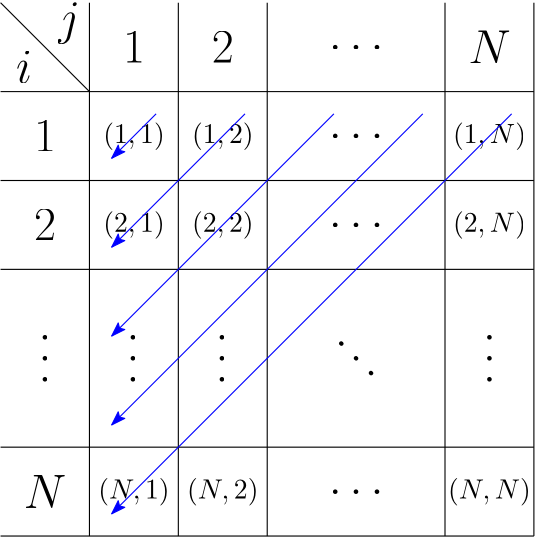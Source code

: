 <?xml version="1.0"?>
<!DOCTYPE ipe SYSTEM "ipe.dtd">
<ipe version="70218" creator="Ipe 7.2.23">
<info created="D:20220115092028" modified="D:20220115095917"/>
<ipestyle name="basic">
<symbol name="arrow/arc(spx)">
<path stroke="sym-stroke" fill="sym-stroke" pen="sym-pen">
0 0 m
-1 0.333 l
-1 -0.333 l
h
</path>
</symbol>
<symbol name="arrow/farc(spx)">
<path stroke="sym-stroke" fill="white" pen="sym-pen">
0 0 m
-1 0.333 l
-1 -0.333 l
h
</path>
</symbol>
<symbol name="arrow/ptarc(spx)">
<path stroke="sym-stroke" fill="sym-stroke" pen="sym-pen">
0 0 m
-1 0.333 l
-0.8 0 l
-1 -0.333 l
h
</path>
</symbol>
<symbol name="arrow/fptarc(spx)">
<path stroke="sym-stroke" fill="white" pen="sym-pen">
0 0 m
-1 0.333 l
-0.8 0 l
-1 -0.333 l
h
</path>
</symbol>
<symbol name="mark/circle(sx)" transformations="translations">
<path fill="sym-stroke">
0.6 0 0 0.6 0 0 e
0.4 0 0 0.4 0 0 e
</path>
</symbol>
<symbol name="mark/disk(sx)" transformations="translations">
<path fill="sym-stroke">
0.6 0 0 0.6 0 0 e
</path>
</symbol>
<symbol name="mark/fdisk(sfx)" transformations="translations">
<group>
<path fill="sym-fill">
0.5 0 0 0.5 0 0 e
</path>
<path fill="sym-stroke" fillrule="eofill">
0.6 0 0 0.6 0 0 e
0.4 0 0 0.4 0 0 e
</path>
</group>
</symbol>
<symbol name="mark/box(sx)" transformations="translations">
<path fill="sym-stroke" fillrule="eofill">
-0.6 -0.6 m
0.6 -0.6 l
0.6 0.6 l
-0.6 0.6 l
h
-0.4 -0.4 m
0.4 -0.4 l
0.4 0.4 l
-0.4 0.4 l
h
</path>
</symbol>
<symbol name="mark/square(sx)" transformations="translations">
<path fill="sym-stroke">
-0.6 -0.6 m
0.6 -0.6 l
0.6 0.6 l
-0.6 0.6 l
h
</path>
</symbol>
<symbol name="mark/fsquare(sfx)" transformations="translations">
<group>
<path fill="sym-fill">
-0.5 -0.5 m
0.5 -0.5 l
0.5 0.5 l
-0.5 0.5 l
h
</path>
<path fill="sym-stroke" fillrule="eofill">
-0.6 -0.6 m
0.6 -0.6 l
0.6 0.6 l
-0.6 0.6 l
h
-0.4 -0.4 m
0.4 -0.4 l
0.4 0.4 l
-0.4 0.4 l
h
</path>
</group>
</symbol>
<symbol name="mark/cross(sx)" transformations="translations">
<group>
<path fill="sym-stroke">
-0.43 -0.57 m
0.57 0.43 l
0.43 0.57 l
-0.57 -0.43 l
h
</path>
<path fill="sym-stroke">
-0.43 0.57 m
0.57 -0.43 l
0.43 -0.57 l
-0.57 0.43 l
h
</path>
</group>
</symbol>
<symbol name="arrow/fnormal(spx)">
<path stroke="sym-stroke" fill="white" pen="sym-pen">
0 0 m
-1 0.333 l
-1 -0.333 l
h
</path>
</symbol>
<symbol name="arrow/pointed(spx)">
<path stroke="sym-stroke" fill="sym-stroke" pen="sym-pen">
0 0 m
-1 0.333 l
-0.8 0 l
-1 -0.333 l
h
</path>
</symbol>
<symbol name="arrow/fpointed(spx)">
<path stroke="sym-stroke" fill="white" pen="sym-pen">
0 0 m
-1 0.333 l
-0.8 0 l
-1 -0.333 l
h
</path>
</symbol>
<symbol name="arrow/linear(spx)">
<path stroke="sym-stroke" pen="sym-pen">
-1 0.333 m
0 0 l
-1 -0.333 l
</path>
</symbol>
<symbol name="arrow/fdouble(spx)">
<path stroke="sym-stroke" fill="white" pen="sym-pen">
0 0 m
-1 0.333 l
-1 -0.333 l
h
-1 0 m
-2 0.333 l
-2 -0.333 l
h
</path>
</symbol>
<symbol name="arrow/double(spx)">
<path stroke="sym-stroke" fill="sym-stroke" pen="sym-pen">
0 0 m
-1 0.333 l
-1 -0.333 l
h
-1 0 m
-2 0.333 l
-2 -0.333 l
h
</path>
</symbol>
<symbol name="arrow/mid-normal(spx)">
<path stroke="sym-stroke" fill="sym-stroke" pen="sym-pen">
0.5 0 m
-0.5 0.333 l
-0.5 -0.333 l
h
</path>
</symbol>
<symbol name="arrow/mid-fnormal(spx)">
<path stroke="sym-stroke" fill="white" pen="sym-pen">
0.5 0 m
-0.5 0.333 l
-0.5 -0.333 l
h
</path>
</symbol>
<symbol name="arrow/mid-pointed(spx)">
<path stroke="sym-stroke" fill="sym-stroke" pen="sym-pen">
0.5 0 m
-0.5 0.333 l
-0.3 0 l
-0.5 -0.333 l
h
</path>
</symbol>
<symbol name="arrow/mid-fpointed(spx)">
<path stroke="sym-stroke" fill="white" pen="sym-pen">
0.5 0 m
-0.5 0.333 l
-0.3 0 l
-0.5 -0.333 l
h
</path>
</symbol>
<symbol name="arrow/mid-double(spx)">
<path stroke="sym-stroke" fill="sym-stroke" pen="sym-pen">
1 0 m
0 0.333 l
0 -0.333 l
h
0 0 m
-1 0.333 l
-1 -0.333 l
h
</path>
</symbol>
<symbol name="arrow/mid-fdouble(spx)">
<path stroke="sym-stroke" fill="white" pen="sym-pen">
1 0 m
0 0.333 l
0 -0.333 l
h
0 0 m
-1 0.333 l
-1 -0.333 l
h
</path>
</symbol>
<anglesize name="22.5 deg" value="22.5"/>
<anglesize name="30 deg" value="30"/>
<anglesize name="45 deg" value="45"/>
<anglesize name="60 deg" value="60"/>
<anglesize name="90 deg" value="90"/>
<arrowsize name="large" value="10"/>
<arrowsize name="small" value="5"/>
<arrowsize name="tiny" value="3"/>
<color name="blue" value="0 0 1"/>
<color name="brown" value="0.647 0.165 0.165"/>
<color name="darkblue" value="0 0 0.545"/>
<color name="darkcyan" value="0 0.545 0.545"/>
<color name="darkgray" value="0.663"/>
<color name="darkgreen" value="0 0.392 0"/>
<color name="darkmagenta" value="0.545 0 0.545"/>
<color name="darkorange" value="1 0.549 0"/>
<color name="darkred" value="0.545 0 0"/>
<color name="gold" value="1 0.843 0"/>
<color name="gray" value="0.745"/>
<color name="green" value="0 1 0"/>
<color name="lightblue" value="0.678 0.847 0.902"/>
<color name="lightcyan" value="0.878 1 1"/>
<color name="lightgray" value="0.827"/>
<color name="lightgreen" value="0.565 0.933 0.565"/>
<color name="lightyellow" value="1 1 0.878"/>
<color name="navy" value="0 0 0.502"/>
<color name="orange" value="1 0.647 0"/>
<color name="pink" value="1 0.753 0.796"/>
<color name="purple" value="0.627 0.125 0.941"/>
<color name="red" value="1 0 0"/>
<color name="seagreen" value="0.18 0.545 0.341"/>
<color name="turquoise" value="0.251 0.878 0.816"/>
<color name="violet" value="0.933 0.51 0.933"/>
<color name="yellow" value="1 1 0"/>
<dashstyle name="dash dot dotted" value="[4 2 1 2 1 2] 0"/>
<dashstyle name="dash dotted" value="[4 2 1 2] 0"/>
<dashstyle name="dashed" value="[4] 0"/>
<dashstyle name="dotted" value="[1 3] 0"/>
<gridsize name="10 pts (~3.5 mm)" value="10"/>
<gridsize name="14 pts (~5 mm)" value="14"/>
<gridsize name="16 pts (~6 mm)" value="16"/>
<gridsize name="20 pts (~7 mm)" value="20"/>
<gridsize name="28 pts (~10 mm)" value="28"/>
<gridsize name="32 pts (~12 mm)" value="32"/>
<gridsize name="4 pts" value="4"/>
<gridsize name="56 pts (~20 mm)" value="56"/>
<gridsize name="8 pts (~3 mm)" value="8"/>
<opacity name="10%" value="0.1"/>
<opacity name="30%" value="0.3"/>
<opacity name="50%" value="0.5"/>
<opacity name="75%" value="0.75"/>
<pen name="fat" value="1.2"/>
<pen name="heavier" value="0.8"/>
<pen name="ultrafat" value="2"/>
<symbolsize name="large" value="5"/>
<symbolsize name="small" value="2"/>
<symbolsize name="tiny" value="1.1"/>
<textsize name="Huge" value="\Huge"/>
<textsize name="LARGE" value="\LARGE"/>
<textsize name="Large" value="\Large"/>
<textsize name="footnote" value="\footnotesize"/>
<textsize name="huge" value="\huge"/>
<textsize name="large" value="\large"/>
<textsize name="small" value="\small"/>
<textsize name="tiny" value="\tiny"/>
<textstyle name="center" begin="\begin{center}" end="\end{center}"/>
<textstyle name="item" begin="\begin{itemize}\item{}" end="\end{itemize}"/>
<textstyle name="itemize" begin="\begin{itemize}" end="\end{itemize}"/>
<tiling name="falling" angle="-60" step="4" width="1"/>
<tiling name="rising" angle="30" step="4" width="1"/>
</ipestyle>
<page>
<layer name="alpha"/>
<view layers="alpha" active="alpha"/>
<path layer="alpha" matrix="1 0 0 0.666667 0 224" stroke="black">
192 672 m
192 384 l
</path>
<path matrix="0.666667 0 0 1 53.3334 0" stroke="black">
160 640 m
448 640 l
</path>
<path stroke="black">
192 640 m
160 672 l
</path>
<path matrix="0.666667 0 0 1 53.3334 0" stroke="black">
160 608 m
448 608 l
</path>
<path matrix="1 0 0 0.666667 0 224" stroke="black">
224 672 m
224 384 l
</path>
<path matrix="0.666667 0 0 1 53.3334 -32" stroke="black">
160 544 m
448 544 l
</path>
<path matrix="1 0 0 0.666667 32 224" stroke="black">
288 672 m
288 384 l
</path>
<path matrix="0.666667 0 0 1 53.3334 -32" stroke="black">
160 512 m
448 512 l
</path>
<path matrix="1 0 0 0.666667 32 224" stroke="black">
320 672 m
320 384 l
</path>
<text matrix="1 0 0 1 -2.396 -4.7025" transformations="translations" pos="168 648" stroke="black" type="label" width="5.751" height="11.286" depth="0" valign="baseline" size="LARGE" style="math">i</text>
<text matrix="1 0 0 1 0.6905 0.6925" transformations="translations" pos="180 660" stroke="black" type="label" width="7.942" height="11.284" depth="3.35" valign="baseline" size="LARGE" style="math">j</text>
<text matrix="1 0 0 1 -3.9475 -5.5485" transformations="translations" pos="176 624" stroke="black" type="label" width="7.895" height="11.097" depth="0" valign="baseline" size="LARGE" style="math">1</text>
<text matrix="1 0 0 1 28.0525 26.4515" transformations="translations" pos="176 624" stroke="black" type="label" width="7.895" height="11.097" depth="0" valign="baseline" size="LARGE" style="math">1</text>
<text matrix="1 0 0 1 -7.6485 -37.882" transformations="translations" pos="176 528" stroke="black" type="label" width="15.297" height="11.764" depth="0" valign="baseline" size="LARGE" style="math">N</text>
<text matrix="1 0 0 1 152.351 122.118" transformations="translations" pos="176 528" stroke="black" type="label" width="15.297" height="11.764" depth="0" valign="baseline" size="LARGE" style="math">N</text>
<text matrix="1 0 0 1 22.107 -0.837" transformations="translations" pos="256 656" stroke="black" type="label" width="19.786" height="1.674" depth="0" valign="baseline" size="LARGE" style="math">\dots</text>
<text matrix="0 1 -1 0 832.837 278.107" pos="256 656" stroke="black" type="label" width="19.786" height="1.674" depth="0" valign="baseline" size="LARGE" style="math">\dots</text>
<text matrix="0 1 -1 0 864.526 278.107" pos="256 656" stroke="black" type="label" width="19.786" height="1.674" depth="0" valign="baseline" size="LARGE" style="math">\dots</text>
<text matrix="0 1 -1 0 992.837 278.107" pos="256 656" stroke="black" type="label" width="19.786" height="1.674" depth="0" valign="baseline" size="LARGE" style="math">\dots</text>
<text matrix="1 0 0 1 22.107 -32.837" transformations="translations" pos="256 656" stroke="black" type="label" width="19.786" height="1.674" depth="0" valign="baseline" size="LARGE" style="math">\dots</text>
<text matrix="1 0 0 1 22.107 -160.837" transformations="translations" pos="256 656" stroke="black" type="label" width="19.786" height="1.674" depth="0" valign="baseline" size="LARGE" style="math">\dots</text>
<text matrix="-0.707107 0.707107 -0.707107 -0.707107 940.469 820.439" pos="256 656" stroke="black" type="label" width="19.786" height="1.674" depth="0" valign="baseline" size="LARGE" style="math">\dots</text>
<text matrix="1 0 0 1 -11.0695 1.5085" transformations="translations" pos="208 620" stroke="black" type="label" width="22.139" height="7.473" depth="2.49" valign="baseline" style="math">(1,1)</text>
<text matrix="1 0 0 1 14.8755 1.5085" transformations="translations" pos="308 620" stroke="black" type="label" width="26.249" height="7.473" depth="2.49" valign="baseline" style="math">(1,N)</text>
<text matrix="1 0 0 1 -8.8475 -34.4915" transformations="translations" pos="204 528" stroke="black" type="label" width="25.695" height="7.473" depth="2.49" valign="baseline" style="math">(N,1)</text>
<text matrix="1 0 0 1 13.0975 -126.492" transformations="translations" pos="308 620" stroke="black" type="label" width="29.805" height="7.473" depth="2.49" valign="baseline" style="math">(N,N)</text>
<path matrix="1 0 0 0.666667 -32 224" stroke="black">
288 672 m
288 384 l
</path>
<path matrix="0.666667 0 0 1 53.3334 -32" stroke="black">
160 608 m
448 608 l
</path>
<text matrix="1 0 0 1 -3.9475 -37.5485" transformations="translations" pos="176 624" stroke="black" type="label" width="7.895" height="11.097" depth="0" valign="baseline" size="LARGE" style="math">2</text>
<text matrix="1 0 0 1 60.0525 26.4515" transformations="translations" pos="176 624" stroke="black" type="label" width="7.895" height="11.097" depth="0" valign="baseline" size="LARGE" style="math">2</text>
<text matrix="1 0 0 1 -11.0695 -30.4915" transformations="translations" pos="208 620" stroke="black" type="label" width="22.139" height="7.473" depth="2.49" valign="baseline" style="math">(2,1)</text>
<text matrix="1 0 0 1 20.9305 -30.4915" transformations="translations" pos="208 620" stroke="black" type="label" width="22.139" height="7.473" depth="2.49" valign="baseline" style="math">(2,2)</text>
<text matrix="1 0 0 1 20.9305 1.5085" transformations="translations" pos="208 620" stroke="black" type="label" width="22.139" height="7.473" depth="2.49" valign="baseline" style="math">(1,2)</text>
<text matrix="0 1 -1 0 896.526 278.107" pos="256 656" stroke="black" type="label" width="19.786" height="1.674" depth="0" valign="baseline" size="LARGE" style="math">\dots</text>
<text matrix="1 0 0 1 22.107 -64.837" transformations="translations" pos="256 656" stroke="black" type="label" width="19.786" height="1.674" depth="0" valign="baseline" size="LARGE" style="math">\dots</text>
<text matrix="1 0 0 1 23.1525 -34.4915" transformations="translations" pos="204 528" stroke="black" type="label" width="25.695" height="7.473" depth="2.49" valign="baseline" style="math">(N,2)</text>
<text matrix="1 0 0 1 14.8755 -30.4915" transformations="translations" pos="308 620" stroke="black" type="label" width="26.249" height="7.473" depth="2.49" valign="baseline" style="math">(2,N)</text>
<path stroke="blue" arrow="ptarc/small">
216 632 m
200 616 l
</path>
<path stroke="blue" arrow="ptarc/small">
248 632 m
200 584 l
</path>
<path stroke="blue" arrow="ptarc/small">
312 632 m
200 520 l
</path>
<path stroke="blue" arrow="ptarc/small">
344 632 m
200 488 l
</path>
<path stroke="blue" arrow="ptarc/small">
280 632 m
200 552 l
</path>
</page>
</ipe>

